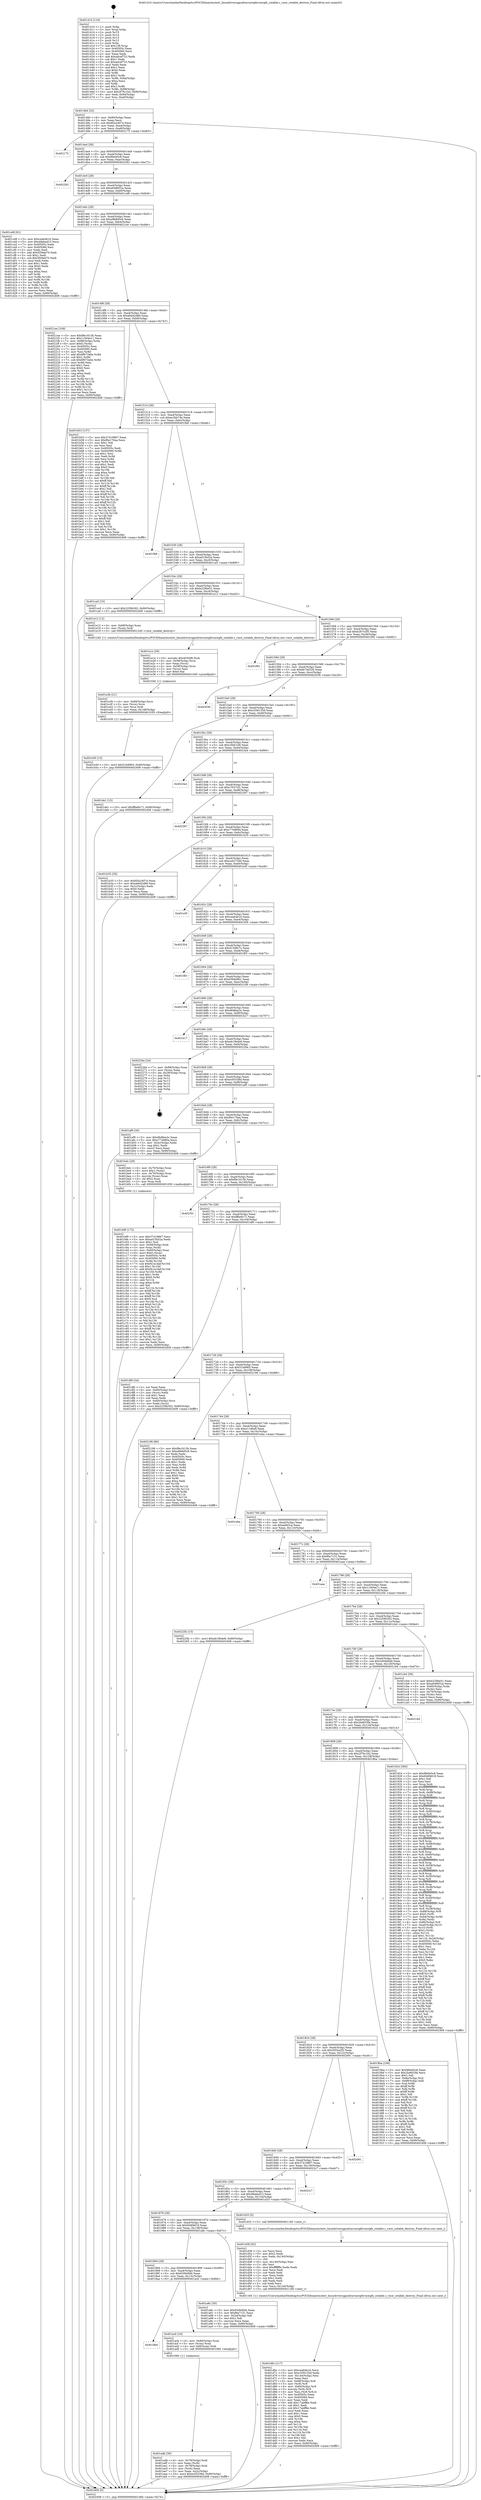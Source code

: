 digraph "0x401410" {
  label = "0x401410 (/mnt/c/Users/mathe/Desktop/tcc/POCII/binaries/extr_linuxdriversgpudrmvmwgfxvmwgfx_cotable.c_vmw_cotable_destroy_Final-ollvm.out::main(0))"
  labelloc = "t"
  node[shape=record]

  Entry [label="",width=0.3,height=0.3,shape=circle,fillcolor=black,style=filled]
  "0x401484" [label="{
     0x401484 [32]\l
     | [instrs]\l
     &nbsp;&nbsp;0x401484 \<+6\>: mov -0x90(%rbp),%eax\l
     &nbsp;&nbsp;0x40148a \<+2\>: mov %eax,%ecx\l
     &nbsp;&nbsp;0x40148c \<+6\>: sub $0x85a2407e,%ecx\l
     &nbsp;&nbsp;0x401492 \<+6\>: mov %eax,-0xa4(%rbp)\l
     &nbsp;&nbsp;0x401498 \<+6\>: mov %ecx,-0xa8(%rbp)\l
     &nbsp;&nbsp;0x40149e \<+6\>: je 0000000000402175 \<main+0xd65\>\l
  }"]
  "0x402175" [label="{
     0x402175\l
  }", style=dashed]
  "0x4014a4" [label="{
     0x4014a4 [28]\l
     | [instrs]\l
     &nbsp;&nbsp;0x4014a4 \<+5\>: jmp 00000000004014a9 \<main+0x99\>\l
     &nbsp;&nbsp;0x4014a9 \<+6\>: mov -0xa4(%rbp),%eax\l
     &nbsp;&nbsp;0x4014af \<+5\>: sub $0x9fe0e5c6,%eax\l
     &nbsp;&nbsp;0x4014b4 \<+6\>: mov %eax,-0xac(%rbp)\l
     &nbsp;&nbsp;0x4014ba \<+6\>: je 0000000000402282 \<main+0xe72\>\l
  }"]
  Exit [label="",width=0.3,height=0.3,shape=circle,fillcolor=black,style=filled,peripheries=2]
  "0x402282" [label="{
     0x402282\l
  }", style=dashed]
  "0x4014c0" [label="{
     0x4014c0 [28]\l
     | [instrs]\l
     &nbsp;&nbsp;0x4014c0 \<+5\>: jmp 00000000004014c5 \<main+0xb5\>\l
     &nbsp;&nbsp;0x4014c5 \<+6\>: mov -0xa4(%rbp),%eax\l
     &nbsp;&nbsp;0x4014cb \<+5\>: sub $0xa648652a,%eax\l
     &nbsp;&nbsp;0x4014d0 \<+6\>: mov %eax,-0xb0(%rbp)\l
     &nbsp;&nbsp;0x4014d6 \<+6\>: je 0000000000401cd8 \<main+0x8c8\>\l
  }"]
  "0x401e50" [label="{
     0x401e50 [15]\l
     | [instrs]\l
     &nbsp;&nbsp;0x401e50 \<+10\>: movl $0x51b9965,-0x90(%rbp)\l
     &nbsp;&nbsp;0x401e5a \<+5\>: jmp 0000000000402408 \<main+0xff8\>\l
  }"]
  "0x401cd8" [label="{
     0x401cd8 [91]\l
     | [instrs]\l
     &nbsp;&nbsp;0x401cd8 \<+5\>: mov $0xcea64b1b,%eax\l
     &nbsp;&nbsp;0x401cdd \<+5\>: mov $0x48abed13,%ecx\l
     &nbsp;&nbsp;0x401ce2 \<+7\>: mov 0x40505c,%edx\l
     &nbsp;&nbsp;0x401ce9 \<+7\>: mov 0x405060,%esi\l
     &nbsp;&nbsp;0x401cf0 \<+2\>: mov %edx,%edi\l
     &nbsp;&nbsp;0x401cf2 \<+6\>: add $0x5f39ab70,%edi\l
     &nbsp;&nbsp;0x401cf8 \<+3\>: sub $0x1,%edi\l
     &nbsp;&nbsp;0x401cfb \<+6\>: sub $0x5f39ab70,%edi\l
     &nbsp;&nbsp;0x401d01 \<+3\>: imul %edi,%edx\l
     &nbsp;&nbsp;0x401d04 \<+3\>: and $0x1,%edx\l
     &nbsp;&nbsp;0x401d07 \<+3\>: cmp $0x0,%edx\l
     &nbsp;&nbsp;0x401d0a \<+4\>: sete %r8b\l
     &nbsp;&nbsp;0x401d0e \<+3\>: cmp $0xa,%esi\l
     &nbsp;&nbsp;0x401d11 \<+4\>: setl %r9b\l
     &nbsp;&nbsp;0x401d15 \<+3\>: mov %r8b,%r10b\l
     &nbsp;&nbsp;0x401d18 \<+3\>: and %r9b,%r10b\l
     &nbsp;&nbsp;0x401d1b \<+3\>: xor %r9b,%r8b\l
     &nbsp;&nbsp;0x401d1e \<+3\>: or %r8b,%r10b\l
     &nbsp;&nbsp;0x401d21 \<+4\>: test $0x1,%r10b\l
     &nbsp;&nbsp;0x401d25 \<+3\>: cmovne %ecx,%eax\l
     &nbsp;&nbsp;0x401d28 \<+6\>: mov %eax,-0x90(%rbp)\l
     &nbsp;&nbsp;0x401d2e \<+5\>: jmp 0000000000402408 \<main+0xff8\>\l
  }"]
  "0x4014dc" [label="{
     0x4014dc [28]\l
     | [instrs]\l
     &nbsp;&nbsp;0x4014dc \<+5\>: jmp 00000000004014e1 \<main+0xd1\>\l
     &nbsp;&nbsp;0x4014e1 \<+6\>: mov -0xa4(%rbp),%eax\l
     &nbsp;&nbsp;0x4014e7 \<+5\>: sub $0xa9b8d5c6,%eax\l
     &nbsp;&nbsp;0x4014ec \<+6\>: mov %eax,-0xb4(%rbp)\l
     &nbsp;&nbsp;0x4014f2 \<+6\>: je 00000000004021ee \<main+0xdde\>\l
  }"]
  "0x401e3b" [label="{
     0x401e3b [21]\l
     | [instrs]\l
     &nbsp;&nbsp;0x401e3b \<+4\>: mov -0x68(%rbp),%rcx\l
     &nbsp;&nbsp;0x401e3f \<+3\>: mov (%rcx),%rcx\l
     &nbsp;&nbsp;0x401e42 \<+3\>: mov %rcx,%rdi\l
     &nbsp;&nbsp;0x401e45 \<+6\>: mov %eax,-0x148(%rbp)\l
     &nbsp;&nbsp;0x401e4b \<+5\>: call 0000000000401030 \<free@plt\>\l
     | [calls]\l
     &nbsp;&nbsp;0x401030 \{1\} (unknown)\l
  }"]
  "0x4021ee" [label="{
     0x4021ee [109]\l
     | [instrs]\l
     &nbsp;&nbsp;0x4021ee \<+5\>: mov $0xf8e1613b,%eax\l
     &nbsp;&nbsp;0x4021f3 \<+5\>: mov $0x11604e11,%ecx\l
     &nbsp;&nbsp;0x4021f8 \<+7\>: mov -0x88(%rbp),%rdx\l
     &nbsp;&nbsp;0x4021ff \<+6\>: movl $0x0,(%rdx)\l
     &nbsp;&nbsp;0x402205 \<+7\>: mov 0x40505c,%esi\l
     &nbsp;&nbsp;0x40220c \<+7\>: mov 0x405060,%edi\l
     &nbsp;&nbsp;0x402213 \<+3\>: mov %esi,%r8d\l
     &nbsp;&nbsp;0x402216 \<+7\>: add $0x6f673a0e,%r8d\l
     &nbsp;&nbsp;0x40221d \<+4\>: sub $0x1,%r8d\l
     &nbsp;&nbsp;0x402221 \<+7\>: sub $0x6f673a0e,%r8d\l
     &nbsp;&nbsp;0x402228 \<+4\>: imul %r8d,%esi\l
     &nbsp;&nbsp;0x40222c \<+3\>: and $0x1,%esi\l
     &nbsp;&nbsp;0x40222f \<+3\>: cmp $0x0,%esi\l
     &nbsp;&nbsp;0x402232 \<+4\>: sete %r9b\l
     &nbsp;&nbsp;0x402236 \<+3\>: cmp $0xa,%edi\l
     &nbsp;&nbsp;0x402239 \<+4\>: setl %r10b\l
     &nbsp;&nbsp;0x40223d \<+3\>: mov %r9b,%r11b\l
     &nbsp;&nbsp;0x402240 \<+3\>: and %r10b,%r11b\l
     &nbsp;&nbsp;0x402243 \<+3\>: xor %r10b,%r9b\l
     &nbsp;&nbsp;0x402246 \<+3\>: or %r9b,%r11b\l
     &nbsp;&nbsp;0x402249 \<+4\>: test $0x1,%r11b\l
     &nbsp;&nbsp;0x40224d \<+3\>: cmovne %ecx,%eax\l
     &nbsp;&nbsp;0x402250 \<+6\>: mov %eax,-0x90(%rbp)\l
     &nbsp;&nbsp;0x402256 \<+5\>: jmp 0000000000402408 \<main+0xff8\>\l
  }"]
  "0x4014f8" [label="{
     0x4014f8 [28]\l
     | [instrs]\l
     &nbsp;&nbsp;0x4014f8 \<+5\>: jmp 00000000004014fd \<main+0xed\>\l
     &nbsp;&nbsp;0x4014fd \<+6\>: mov -0xa4(%rbp),%eax\l
     &nbsp;&nbsp;0x401503 \<+5\>: sub $0xab6d2d89,%eax\l
     &nbsp;&nbsp;0x401508 \<+6\>: mov %eax,-0xb8(%rbp)\l
     &nbsp;&nbsp;0x40150e \<+6\>: je 0000000000401b53 \<main+0x743\>\l
  }"]
  "0x401e1e" [label="{
     0x401e1e [29]\l
     | [instrs]\l
     &nbsp;&nbsp;0x401e1e \<+10\>: movabs $0x4030d6,%rdi\l
     &nbsp;&nbsp;0x401e28 \<+4\>: mov -0x58(%rbp),%rcx\l
     &nbsp;&nbsp;0x401e2c \<+2\>: mov %eax,(%rcx)\l
     &nbsp;&nbsp;0x401e2e \<+4\>: mov -0x58(%rbp),%rcx\l
     &nbsp;&nbsp;0x401e32 \<+2\>: mov (%rcx),%esi\l
     &nbsp;&nbsp;0x401e34 \<+2\>: mov $0x0,%al\l
     &nbsp;&nbsp;0x401e36 \<+5\>: call 0000000000401040 \<printf@plt\>\l
     | [calls]\l
     &nbsp;&nbsp;0x401040 \{1\} (unknown)\l
  }"]
  "0x401b53" [label="{
     0x401b53 [137]\l
     | [instrs]\l
     &nbsp;&nbsp;0x401b53 \<+5\>: mov $0x37419867,%eax\l
     &nbsp;&nbsp;0x401b58 \<+5\>: mov $0xf0e170aa,%ecx\l
     &nbsp;&nbsp;0x401b5d \<+2\>: mov $0x1,%dl\l
     &nbsp;&nbsp;0x401b5f \<+2\>: xor %esi,%esi\l
     &nbsp;&nbsp;0x401b61 \<+7\>: mov 0x40505c,%edi\l
     &nbsp;&nbsp;0x401b68 \<+8\>: mov 0x405060,%r8d\l
     &nbsp;&nbsp;0x401b70 \<+3\>: sub $0x1,%esi\l
     &nbsp;&nbsp;0x401b73 \<+3\>: mov %edi,%r9d\l
     &nbsp;&nbsp;0x401b76 \<+3\>: add %esi,%r9d\l
     &nbsp;&nbsp;0x401b79 \<+4\>: imul %r9d,%edi\l
     &nbsp;&nbsp;0x401b7d \<+3\>: and $0x1,%edi\l
     &nbsp;&nbsp;0x401b80 \<+3\>: cmp $0x0,%edi\l
     &nbsp;&nbsp;0x401b83 \<+4\>: sete %r10b\l
     &nbsp;&nbsp;0x401b87 \<+4\>: cmp $0xa,%r8d\l
     &nbsp;&nbsp;0x401b8b \<+4\>: setl %r11b\l
     &nbsp;&nbsp;0x401b8f \<+3\>: mov %r10b,%bl\l
     &nbsp;&nbsp;0x401b92 \<+3\>: xor $0xff,%bl\l
     &nbsp;&nbsp;0x401b95 \<+3\>: mov %r11b,%r14b\l
     &nbsp;&nbsp;0x401b98 \<+4\>: xor $0xff,%r14b\l
     &nbsp;&nbsp;0x401b9c \<+3\>: xor $0x1,%dl\l
     &nbsp;&nbsp;0x401b9f \<+3\>: mov %bl,%r15b\l
     &nbsp;&nbsp;0x401ba2 \<+4\>: and $0xff,%r15b\l
     &nbsp;&nbsp;0x401ba6 \<+3\>: and %dl,%r10b\l
     &nbsp;&nbsp;0x401ba9 \<+3\>: mov %r14b,%r12b\l
     &nbsp;&nbsp;0x401bac \<+4\>: and $0xff,%r12b\l
     &nbsp;&nbsp;0x401bb0 \<+3\>: and %dl,%r11b\l
     &nbsp;&nbsp;0x401bb3 \<+3\>: or %r10b,%r15b\l
     &nbsp;&nbsp;0x401bb6 \<+3\>: or %r11b,%r12b\l
     &nbsp;&nbsp;0x401bb9 \<+3\>: xor %r12b,%r15b\l
     &nbsp;&nbsp;0x401bbc \<+3\>: or %r14b,%bl\l
     &nbsp;&nbsp;0x401bbf \<+3\>: xor $0xff,%bl\l
     &nbsp;&nbsp;0x401bc2 \<+3\>: or $0x1,%dl\l
     &nbsp;&nbsp;0x401bc5 \<+2\>: and %dl,%bl\l
     &nbsp;&nbsp;0x401bc7 \<+3\>: or %bl,%r15b\l
     &nbsp;&nbsp;0x401bca \<+4\>: test $0x1,%r15b\l
     &nbsp;&nbsp;0x401bce \<+3\>: cmovne %ecx,%eax\l
     &nbsp;&nbsp;0x401bd1 \<+6\>: mov %eax,-0x90(%rbp)\l
     &nbsp;&nbsp;0x401bd7 \<+5\>: jmp 0000000000402408 \<main+0xff8\>\l
  }"]
  "0x401514" [label="{
     0x401514 [28]\l
     | [instrs]\l
     &nbsp;&nbsp;0x401514 \<+5\>: jmp 0000000000401519 \<main+0x109\>\l
     &nbsp;&nbsp;0x401519 \<+6\>: mov -0xa4(%rbp),%eax\l
     &nbsp;&nbsp;0x40151f \<+5\>: sub $0xac3bb74a,%eax\l
     &nbsp;&nbsp;0x401524 \<+6\>: mov %eax,-0xbc(%rbp)\l
     &nbsp;&nbsp;0x40152a \<+6\>: je 0000000000401fb6 \<main+0xba6\>\l
  }"]
  "0x401d6c" [label="{
     0x401d6c [117]\l
     | [instrs]\l
     &nbsp;&nbsp;0x401d6c \<+5\>: mov $0xcea64b1b,%ecx\l
     &nbsp;&nbsp;0x401d71 \<+5\>: mov $0xc556135d,%edx\l
     &nbsp;&nbsp;0x401d76 \<+6\>: mov -0x144(%rbp),%esi\l
     &nbsp;&nbsp;0x401d7c \<+3\>: imul %eax,%esi\l
     &nbsp;&nbsp;0x401d7f \<+4\>: mov -0x68(%rbp),%r8\l
     &nbsp;&nbsp;0x401d83 \<+3\>: mov (%r8),%r8\l
     &nbsp;&nbsp;0x401d86 \<+4\>: mov -0x60(%rbp),%r9\l
     &nbsp;&nbsp;0x401d8a \<+3\>: movslq (%r9),%r9\l
     &nbsp;&nbsp;0x401d8d \<+4\>: mov %esi,(%r8,%r9,4)\l
     &nbsp;&nbsp;0x401d91 \<+7\>: mov 0x40505c,%eax\l
     &nbsp;&nbsp;0x401d98 \<+7\>: mov 0x405060,%esi\l
     &nbsp;&nbsp;0x401d9f \<+2\>: mov %eax,%edi\l
     &nbsp;&nbsp;0x401da1 \<+6\>: add $0x17abff6e,%edi\l
     &nbsp;&nbsp;0x401da7 \<+3\>: sub $0x1,%edi\l
     &nbsp;&nbsp;0x401daa \<+6\>: sub $0x17abff6e,%edi\l
     &nbsp;&nbsp;0x401db0 \<+3\>: imul %edi,%eax\l
     &nbsp;&nbsp;0x401db3 \<+3\>: and $0x1,%eax\l
     &nbsp;&nbsp;0x401db6 \<+3\>: cmp $0x0,%eax\l
     &nbsp;&nbsp;0x401db9 \<+4\>: sete %r10b\l
     &nbsp;&nbsp;0x401dbd \<+3\>: cmp $0xa,%esi\l
     &nbsp;&nbsp;0x401dc0 \<+4\>: setl %r11b\l
     &nbsp;&nbsp;0x401dc4 \<+3\>: mov %r10b,%bl\l
     &nbsp;&nbsp;0x401dc7 \<+3\>: and %r11b,%bl\l
     &nbsp;&nbsp;0x401dca \<+3\>: xor %r11b,%r10b\l
     &nbsp;&nbsp;0x401dcd \<+3\>: or %r10b,%bl\l
     &nbsp;&nbsp;0x401dd0 \<+3\>: test $0x1,%bl\l
     &nbsp;&nbsp;0x401dd3 \<+3\>: cmovne %edx,%ecx\l
     &nbsp;&nbsp;0x401dd6 \<+6\>: mov %ecx,-0x90(%rbp)\l
     &nbsp;&nbsp;0x401ddc \<+5\>: jmp 0000000000402408 \<main+0xff8\>\l
  }"]
  "0x401fb6" [label="{
     0x401fb6\l
  }", style=dashed]
  "0x401530" [label="{
     0x401530 [28]\l
     | [instrs]\l
     &nbsp;&nbsp;0x401530 \<+5\>: jmp 0000000000401535 \<main+0x125\>\l
     &nbsp;&nbsp;0x401535 \<+6\>: mov -0xa4(%rbp),%eax\l
     &nbsp;&nbsp;0x40153b \<+5\>: sub $0xad15b52a,%eax\l
     &nbsp;&nbsp;0x401540 \<+6\>: mov %eax,-0xc0(%rbp)\l
     &nbsp;&nbsp;0x401546 \<+6\>: je 0000000000401ca5 \<main+0x895\>\l
  }"]
  "0x401d38" [label="{
     0x401d38 [52]\l
     | [instrs]\l
     &nbsp;&nbsp;0x401d38 \<+2\>: xor %ecx,%ecx\l
     &nbsp;&nbsp;0x401d3a \<+5\>: mov $0x2,%edx\l
     &nbsp;&nbsp;0x401d3f \<+6\>: mov %edx,-0x140(%rbp)\l
     &nbsp;&nbsp;0x401d45 \<+1\>: cltd\l
     &nbsp;&nbsp;0x401d46 \<+6\>: mov -0x140(%rbp),%esi\l
     &nbsp;&nbsp;0x401d4c \<+2\>: idiv %esi\l
     &nbsp;&nbsp;0x401d4e \<+6\>: imul $0xfffffffe,%edx,%edx\l
     &nbsp;&nbsp;0x401d54 \<+2\>: mov %ecx,%edi\l
     &nbsp;&nbsp;0x401d56 \<+2\>: sub %edx,%edi\l
     &nbsp;&nbsp;0x401d58 \<+2\>: mov %ecx,%edx\l
     &nbsp;&nbsp;0x401d5a \<+3\>: sub $0x1,%edx\l
     &nbsp;&nbsp;0x401d5d \<+2\>: add %edx,%edi\l
     &nbsp;&nbsp;0x401d5f \<+2\>: sub %edi,%ecx\l
     &nbsp;&nbsp;0x401d61 \<+6\>: mov %ecx,-0x144(%rbp)\l
     &nbsp;&nbsp;0x401d67 \<+5\>: call 0000000000401160 \<next_i\>\l
     | [calls]\l
     &nbsp;&nbsp;0x401160 \{1\} (/mnt/c/Users/mathe/Desktop/tcc/POCII/binaries/extr_linuxdriversgpudrmvmwgfxvmwgfx_cotable.c_vmw_cotable_destroy_Final-ollvm.out::next_i)\l
  }"]
  "0x401ca5" [label="{
     0x401ca5 [15]\l
     | [instrs]\l
     &nbsp;&nbsp;0x401ca5 \<+10\>: movl $0x2259b302,-0x90(%rbp)\l
     &nbsp;&nbsp;0x401caf \<+5\>: jmp 0000000000402408 \<main+0xff8\>\l
  }"]
  "0x40154c" [label="{
     0x40154c [28]\l
     | [instrs]\l
     &nbsp;&nbsp;0x40154c \<+5\>: jmp 0000000000401551 \<main+0x141\>\l
     &nbsp;&nbsp;0x401551 \<+6\>: mov -0xa4(%rbp),%eax\l
     &nbsp;&nbsp;0x401557 \<+5\>: sub $0xb229be51,%eax\l
     &nbsp;&nbsp;0x40155c \<+6\>: mov %eax,-0xc4(%rbp)\l
     &nbsp;&nbsp;0x401562 \<+6\>: je 0000000000401e12 \<main+0xa02\>\l
  }"]
  "0x401bf9" [label="{
     0x401bf9 [172]\l
     | [instrs]\l
     &nbsp;&nbsp;0x401bf9 \<+5\>: mov $0x37419867,%ecx\l
     &nbsp;&nbsp;0x401bfe \<+5\>: mov $0xad15b52a,%edx\l
     &nbsp;&nbsp;0x401c03 \<+3\>: mov $0x1,%sil\l
     &nbsp;&nbsp;0x401c06 \<+4\>: mov -0x68(%rbp),%rdi\l
     &nbsp;&nbsp;0x401c0a \<+3\>: mov %rax,(%rdi)\l
     &nbsp;&nbsp;0x401c0d \<+4\>: mov -0x60(%rbp),%rax\l
     &nbsp;&nbsp;0x401c11 \<+6\>: movl $0x0,(%rax)\l
     &nbsp;&nbsp;0x401c17 \<+8\>: mov 0x40505c,%r8d\l
     &nbsp;&nbsp;0x401c1f \<+8\>: mov 0x405060,%r9d\l
     &nbsp;&nbsp;0x401c27 \<+3\>: mov %r8d,%r10d\l
     &nbsp;&nbsp;0x401c2a \<+7\>: sub $0xf41a1daf,%r10d\l
     &nbsp;&nbsp;0x401c31 \<+4\>: sub $0x1,%r10d\l
     &nbsp;&nbsp;0x401c35 \<+7\>: add $0xf41a1daf,%r10d\l
     &nbsp;&nbsp;0x401c3c \<+4\>: imul %r10d,%r8d\l
     &nbsp;&nbsp;0x401c40 \<+4\>: and $0x1,%r8d\l
     &nbsp;&nbsp;0x401c44 \<+4\>: cmp $0x0,%r8d\l
     &nbsp;&nbsp;0x401c48 \<+4\>: sete %r11b\l
     &nbsp;&nbsp;0x401c4c \<+4\>: cmp $0xa,%r9d\l
     &nbsp;&nbsp;0x401c50 \<+3\>: setl %bl\l
     &nbsp;&nbsp;0x401c53 \<+3\>: mov %r11b,%r14b\l
     &nbsp;&nbsp;0x401c56 \<+4\>: xor $0xff,%r14b\l
     &nbsp;&nbsp;0x401c5a \<+3\>: mov %bl,%r15b\l
     &nbsp;&nbsp;0x401c5d \<+4\>: xor $0xff,%r15b\l
     &nbsp;&nbsp;0x401c61 \<+4\>: xor $0x0,%sil\l
     &nbsp;&nbsp;0x401c65 \<+3\>: mov %r14b,%r12b\l
     &nbsp;&nbsp;0x401c68 \<+4\>: and $0x0,%r12b\l
     &nbsp;&nbsp;0x401c6c \<+3\>: and %sil,%r11b\l
     &nbsp;&nbsp;0x401c6f \<+3\>: mov %r15b,%r13b\l
     &nbsp;&nbsp;0x401c72 \<+4\>: and $0x0,%r13b\l
     &nbsp;&nbsp;0x401c76 \<+3\>: and %sil,%bl\l
     &nbsp;&nbsp;0x401c79 \<+3\>: or %r11b,%r12b\l
     &nbsp;&nbsp;0x401c7c \<+3\>: or %bl,%r13b\l
     &nbsp;&nbsp;0x401c7f \<+3\>: xor %r13b,%r12b\l
     &nbsp;&nbsp;0x401c82 \<+3\>: or %r15b,%r14b\l
     &nbsp;&nbsp;0x401c85 \<+4\>: xor $0xff,%r14b\l
     &nbsp;&nbsp;0x401c89 \<+4\>: or $0x0,%sil\l
     &nbsp;&nbsp;0x401c8d \<+3\>: and %sil,%r14b\l
     &nbsp;&nbsp;0x401c90 \<+3\>: or %r14b,%r12b\l
     &nbsp;&nbsp;0x401c93 \<+4\>: test $0x1,%r12b\l
     &nbsp;&nbsp;0x401c97 \<+3\>: cmovne %edx,%ecx\l
     &nbsp;&nbsp;0x401c9a \<+6\>: mov %ecx,-0x90(%rbp)\l
     &nbsp;&nbsp;0x401ca0 \<+5\>: jmp 0000000000402408 \<main+0xff8\>\l
  }"]
  "0x401e12" [label="{
     0x401e12 [12]\l
     | [instrs]\l
     &nbsp;&nbsp;0x401e12 \<+4\>: mov -0x68(%rbp),%rax\l
     &nbsp;&nbsp;0x401e16 \<+3\>: mov (%rax),%rdi\l
     &nbsp;&nbsp;0x401e19 \<+5\>: call 0000000000401240 \<vmw_cotable_destroy\>\l
     | [calls]\l
     &nbsp;&nbsp;0x401240 \{1\} (/mnt/c/Users/mathe/Desktop/tcc/POCII/binaries/extr_linuxdriversgpudrmvmwgfxvmwgfx_cotable.c_vmw_cotable_destroy_Final-ollvm.out::vmw_cotable_destroy)\l
  }"]
  "0x401568" [label="{
     0x401568 [28]\l
     | [instrs]\l
     &nbsp;&nbsp;0x401568 \<+5\>: jmp 000000000040156d \<main+0x15d\>\l
     &nbsp;&nbsp;0x40156d \<+6\>: mov -0xa4(%rbp),%eax\l
     &nbsp;&nbsp;0x401573 \<+5\>: sub $0xb267e2f5,%eax\l
     &nbsp;&nbsp;0x401578 \<+6\>: mov %eax,-0xc8(%rbp)\l
     &nbsp;&nbsp;0x40157e \<+6\>: je 0000000000401f92 \<main+0xb82\>\l
  }"]
  "0x401adb" [label="{
     0x401adb [30]\l
     | [instrs]\l
     &nbsp;&nbsp;0x401adb \<+4\>: mov -0x78(%rbp),%rdi\l
     &nbsp;&nbsp;0x401adf \<+2\>: mov %eax,(%rdi)\l
     &nbsp;&nbsp;0x401ae1 \<+4\>: mov -0x78(%rbp),%rdi\l
     &nbsp;&nbsp;0x401ae5 \<+2\>: mov (%rdi),%eax\l
     &nbsp;&nbsp;0x401ae7 \<+3\>: mov %eax,-0x2c(%rbp)\l
     &nbsp;&nbsp;0x401aea \<+10\>: movl $0xec05338d,-0x90(%rbp)\l
     &nbsp;&nbsp;0x401af4 \<+5\>: jmp 0000000000402408 \<main+0xff8\>\l
  }"]
  "0x401f92" [label="{
     0x401f92\l
  }", style=dashed]
  "0x401584" [label="{
     0x401584 [28]\l
     | [instrs]\l
     &nbsp;&nbsp;0x401584 \<+5\>: jmp 0000000000401589 \<main+0x179\>\l
     &nbsp;&nbsp;0x401589 \<+6\>: mov -0xa4(%rbp),%eax\l
     &nbsp;&nbsp;0x40158f \<+5\>: sub $0xbb74d326,%eax\l
     &nbsp;&nbsp;0x401594 \<+6\>: mov %eax,-0xcc(%rbp)\l
     &nbsp;&nbsp;0x40159a \<+6\>: je 0000000000402036 \<main+0xc26\>\l
  }"]
  "0x4018b0" [label="{
     0x4018b0\l
  }", style=dashed]
  "0x402036" [label="{
     0x402036\l
  }", style=dashed]
  "0x4015a0" [label="{
     0x4015a0 [28]\l
     | [instrs]\l
     &nbsp;&nbsp;0x4015a0 \<+5\>: jmp 00000000004015a5 \<main+0x195\>\l
     &nbsp;&nbsp;0x4015a5 \<+6\>: mov -0xa4(%rbp),%eax\l
     &nbsp;&nbsp;0x4015ab \<+5\>: sub $0xc556135d,%eax\l
     &nbsp;&nbsp;0x4015b0 \<+6\>: mov %eax,-0xd0(%rbp)\l
     &nbsp;&nbsp;0x4015b6 \<+6\>: je 0000000000401de1 \<main+0x9d1\>\l
  }"]
  "0x401acb" [label="{
     0x401acb [16]\l
     | [instrs]\l
     &nbsp;&nbsp;0x401acb \<+4\>: mov -0x80(%rbp),%rax\l
     &nbsp;&nbsp;0x401acf \<+3\>: mov (%rax),%rax\l
     &nbsp;&nbsp;0x401ad2 \<+4\>: mov 0x8(%rax),%rdi\l
     &nbsp;&nbsp;0x401ad6 \<+5\>: call 0000000000401060 \<atoi@plt\>\l
     | [calls]\l
     &nbsp;&nbsp;0x401060 \{1\} (unknown)\l
  }"]
  "0x401de1" [label="{
     0x401de1 [15]\l
     | [instrs]\l
     &nbsp;&nbsp;0x401de1 \<+10\>: movl $0xffbe9c71,-0x90(%rbp)\l
     &nbsp;&nbsp;0x401deb \<+5\>: jmp 0000000000402408 \<main+0xff8\>\l
  }"]
  "0x4015bc" [label="{
     0x4015bc [28]\l
     | [instrs]\l
     &nbsp;&nbsp;0x4015bc \<+5\>: jmp 00000000004015c1 \<main+0x1b1\>\l
     &nbsp;&nbsp;0x4015c1 \<+6\>: mov -0xa4(%rbp),%eax\l
     &nbsp;&nbsp;0x4015c7 \<+5\>: sub $0xc5bfc1b6,%eax\l
     &nbsp;&nbsp;0x4015cc \<+6\>: mov %eax,-0xd4(%rbp)\l
     &nbsp;&nbsp;0x4015d2 \<+6\>: je 00000000004023a4 \<main+0xf94\>\l
  }"]
  "0x401894" [label="{
     0x401894 [28]\l
     | [instrs]\l
     &nbsp;&nbsp;0x401894 \<+5\>: jmp 0000000000401899 \<main+0x489\>\l
     &nbsp;&nbsp;0x401899 \<+6\>: mov -0xa4(%rbp),%eax\l
     &nbsp;&nbsp;0x40189f \<+5\>: sub $0x630b0fd4,%eax\l
     &nbsp;&nbsp;0x4018a4 \<+6\>: mov %eax,-0x13c(%rbp)\l
     &nbsp;&nbsp;0x4018aa \<+6\>: je 0000000000401acb \<main+0x6bb\>\l
  }"]
  "0x4023a4" [label="{
     0x4023a4\l
  }", style=dashed]
  "0x4015d8" [label="{
     0x4015d8 [28]\l
     | [instrs]\l
     &nbsp;&nbsp;0x4015d8 \<+5\>: jmp 00000000004015dd \<main+0x1cd\>\l
     &nbsp;&nbsp;0x4015dd \<+6\>: mov -0xa4(%rbp),%eax\l
     &nbsp;&nbsp;0x4015e3 \<+5\>: sub $0xc7037cf1,%eax\l
     &nbsp;&nbsp;0x4015e8 \<+6\>: mov %eax,-0xd8(%rbp)\l
     &nbsp;&nbsp;0x4015ee \<+6\>: je 0000000000402367 \<main+0xf57\>\l
  }"]
  "0x401a8c" [label="{
     0x401a8c [30]\l
     | [instrs]\l
     &nbsp;&nbsp;0x401a8c \<+5\>: mov $0x630b0fd4,%eax\l
     &nbsp;&nbsp;0x401a91 \<+5\>: mov $0xf6a7151,%ecx\l
     &nbsp;&nbsp;0x401a96 \<+3\>: mov -0x2d(%rbp),%dl\l
     &nbsp;&nbsp;0x401a99 \<+3\>: test $0x1,%dl\l
     &nbsp;&nbsp;0x401a9c \<+3\>: cmovne %ecx,%eax\l
     &nbsp;&nbsp;0x401a9f \<+6\>: mov %eax,-0x90(%rbp)\l
     &nbsp;&nbsp;0x401aa5 \<+5\>: jmp 0000000000402408 \<main+0xff8\>\l
  }"]
  "0x402367" [label="{
     0x402367\l
  }", style=dashed]
  "0x4015f4" [label="{
     0x4015f4 [28]\l
     | [instrs]\l
     &nbsp;&nbsp;0x4015f4 \<+5\>: jmp 00000000004015f9 \<main+0x1e9\>\l
     &nbsp;&nbsp;0x4015f9 \<+6\>: mov -0xa4(%rbp),%eax\l
     &nbsp;&nbsp;0x4015ff \<+5\>: sub $0xc77e880a,%eax\l
     &nbsp;&nbsp;0x401604 \<+6\>: mov %eax,-0xdc(%rbp)\l
     &nbsp;&nbsp;0x40160a \<+6\>: je 0000000000401b35 \<main+0x725\>\l
  }"]
  "0x401878" [label="{
     0x401878 [28]\l
     | [instrs]\l
     &nbsp;&nbsp;0x401878 \<+5\>: jmp 000000000040187d \<main+0x46d\>\l
     &nbsp;&nbsp;0x40187d \<+6\>: mov -0xa4(%rbp),%eax\l
     &nbsp;&nbsp;0x401883 \<+5\>: sub $0x60df4818,%eax\l
     &nbsp;&nbsp;0x401888 \<+6\>: mov %eax,-0x138(%rbp)\l
     &nbsp;&nbsp;0x40188e \<+6\>: je 0000000000401a8c \<main+0x67c\>\l
  }"]
  "0x401b35" [label="{
     0x401b35 [30]\l
     | [instrs]\l
     &nbsp;&nbsp;0x401b35 \<+5\>: mov $0x85a2407e,%eax\l
     &nbsp;&nbsp;0x401b3a \<+5\>: mov $0xab6d2d89,%ecx\l
     &nbsp;&nbsp;0x401b3f \<+3\>: mov -0x2c(%rbp),%edx\l
     &nbsp;&nbsp;0x401b42 \<+3\>: cmp $0x0,%edx\l
     &nbsp;&nbsp;0x401b45 \<+3\>: cmove %ecx,%eax\l
     &nbsp;&nbsp;0x401b48 \<+6\>: mov %eax,-0x90(%rbp)\l
     &nbsp;&nbsp;0x401b4e \<+5\>: jmp 0000000000402408 \<main+0xff8\>\l
  }"]
  "0x401610" [label="{
     0x401610 [28]\l
     | [instrs]\l
     &nbsp;&nbsp;0x401610 \<+5\>: jmp 0000000000401615 \<main+0x205\>\l
     &nbsp;&nbsp;0x401615 \<+6\>: mov -0xa4(%rbp),%eax\l
     &nbsp;&nbsp;0x40161b \<+5\>: sub $0xca42734d,%eax\l
     &nbsp;&nbsp;0x401620 \<+6\>: mov %eax,-0xe0(%rbp)\l
     &nbsp;&nbsp;0x401626 \<+6\>: je 0000000000401e5f \<main+0xa4f\>\l
  }"]
  "0x401d33" [label="{
     0x401d33 [5]\l
     | [instrs]\l
     &nbsp;&nbsp;0x401d33 \<+5\>: call 0000000000401160 \<next_i\>\l
     | [calls]\l
     &nbsp;&nbsp;0x401160 \{1\} (/mnt/c/Users/mathe/Desktop/tcc/POCII/binaries/extr_linuxdriversgpudrmvmwgfxvmwgfx_cotable.c_vmw_cotable_destroy_Final-ollvm.out::next_i)\l
  }"]
  "0x401e5f" [label="{
     0x401e5f\l
  }", style=dashed]
  "0x40162c" [label="{
     0x40162c [28]\l
     | [instrs]\l
     &nbsp;&nbsp;0x40162c \<+5\>: jmp 0000000000401631 \<main+0x221\>\l
     &nbsp;&nbsp;0x401631 \<+6\>: mov -0xa4(%rbp),%eax\l
     &nbsp;&nbsp;0x401637 \<+5\>: sub $0xcea64b1b,%eax\l
     &nbsp;&nbsp;0x40163c \<+6\>: mov %eax,-0xe4(%rbp)\l
     &nbsp;&nbsp;0x401642 \<+6\>: je 0000000000402304 \<main+0xef4\>\l
  }"]
  "0x40185c" [label="{
     0x40185c [28]\l
     | [instrs]\l
     &nbsp;&nbsp;0x40185c \<+5\>: jmp 0000000000401861 \<main+0x451\>\l
     &nbsp;&nbsp;0x401861 \<+6\>: mov -0xa4(%rbp),%eax\l
     &nbsp;&nbsp;0x401867 \<+5\>: sub $0x48abed13,%eax\l
     &nbsp;&nbsp;0x40186c \<+6\>: mov %eax,-0x134(%rbp)\l
     &nbsp;&nbsp;0x401872 \<+6\>: je 0000000000401d33 \<main+0x923\>\l
  }"]
  "0x402304" [label="{
     0x402304\l
  }", style=dashed]
  "0x401648" [label="{
     0x401648 [28]\l
     | [instrs]\l
     &nbsp;&nbsp;0x401648 \<+5\>: jmp 000000000040164d \<main+0x23d\>\l
     &nbsp;&nbsp;0x40164d \<+6\>: mov -0xa4(%rbp),%eax\l
     &nbsp;&nbsp;0x401653 \<+5\>: sub $0xd15d8c7c,%eax\l
     &nbsp;&nbsp;0x401658 \<+6\>: mov %eax,-0xe8(%rbp)\l
     &nbsp;&nbsp;0x40165e \<+6\>: je 0000000000401f83 \<main+0xb73\>\l
  }"]
  "0x4022c7" [label="{
     0x4022c7\l
  }", style=dashed]
  "0x401f83" [label="{
     0x401f83\l
  }", style=dashed]
  "0x401664" [label="{
     0x401664 [28]\l
     | [instrs]\l
     &nbsp;&nbsp;0x401664 \<+5\>: jmp 0000000000401669 \<main+0x259\>\l
     &nbsp;&nbsp;0x401669 \<+6\>: mov -0xa4(%rbp),%eax\l
     &nbsp;&nbsp;0x40166f \<+5\>: sub $0xd394d9b1,%eax\l
     &nbsp;&nbsp;0x401674 \<+6\>: mov %eax,-0xec(%rbp)\l
     &nbsp;&nbsp;0x40167a \<+6\>: je 0000000000402166 \<main+0xd56\>\l
  }"]
  "0x401840" [label="{
     0x401840 [28]\l
     | [instrs]\l
     &nbsp;&nbsp;0x401840 \<+5\>: jmp 0000000000401845 \<main+0x435\>\l
     &nbsp;&nbsp;0x401845 \<+6\>: mov -0xa4(%rbp),%eax\l
     &nbsp;&nbsp;0x40184b \<+5\>: sub $0x37419867,%eax\l
     &nbsp;&nbsp;0x401850 \<+6\>: mov %eax,-0x130(%rbp)\l
     &nbsp;&nbsp;0x401856 \<+6\>: je 00000000004022c7 \<main+0xeb7\>\l
  }"]
  "0x402166" [label="{
     0x402166\l
  }", style=dashed]
  "0x401680" [label="{
     0x401680 [28]\l
     | [instrs]\l
     &nbsp;&nbsp;0x401680 \<+5\>: jmp 0000000000401685 \<main+0x275\>\l
     &nbsp;&nbsp;0x401685 \<+6\>: mov -0xa4(%rbp),%eax\l
     &nbsp;&nbsp;0x40168b \<+5\>: sub $0xd6d8ea3c,%eax\l
     &nbsp;&nbsp;0x401690 \<+6\>: mov %eax,-0xf0(%rbp)\l
     &nbsp;&nbsp;0x401696 \<+6\>: je 0000000000401b17 \<main+0x707\>\l
  }"]
  "0x402091" [label="{
     0x402091\l
  }", style=dashed]
  "0x401b17" [label="{
     0x401b17\l
  }", style=dashed]
  "0x40169c" [label="{
     0x40169c [28]\l
     | [instrs]\l
     &nbsp;&nbsp;0x40169c \<+5\>: jmp 00000000004016a1 \<main+0x291\>\l
     &nbsp;&nbsp;0x4016a1 \<+6\>: mov -0xa4(%rbp),%eax\l
     &nbsp;&nbsp;0x4016a7 \<+5\>: sub $0xeb19b4e6,%eax\l
     &nbsp;&nbsp;0x4016ac \<+6\>: mov %eax,-0xf4(%rbp)\l
     &nbsp;&nbsp;0x4016b2 \<+6\>: je 000000000040226a \<main+0xe5a\>\l
  }"]
  "0x401410" [label="{
     0x401410 [116]\l
     | [instrs]\l
     &nbsp;&nbsp;0x401410 \<+1\>: push %rbp\l
     &nbsp;&nbsp;0x401411 \<+3\>: mov %rsp,%rbp\l
     &nbsp;&nbsp;0x401414 \<+2\>: push %r15\l
     &nbsp;&nbsp;0x401416 \<+2\>: push %r14\l
     &nbsp;&nbsp;0x401418 \<+2\>: push %r13\l
     &nbsp;&nbsp;0x40141a \<+2\>: push %r12\l
     &nbsp;&nbsp;0x40141c \<+1\>: push %rbx\l
     &nbsp;&nbsp;0x40141d \<+7\>: sub $0x138,%rsp\l
     &nbsp;&nbsp;0x401424 \<+7\>: mov 0x40505c,%eax\l
     &nbsp;&nbsp;0x40142b \<+7\>: mov 0x405060,%ecx\l
     &nbsp;&nbsp;0x401432 \<+2\>: mov %eax,%edx\l
     &nbsp;&nbsp;0x401434 \<+6\>: add $0xadcef723,%edx\l
     &nbsp;&nbsp;0x40143a \<+3\>: sub $0x1,%edx\l
     &nbsp;&nbsp;0x40143d \<+6\>: sub $0xadcef723,%edx\l
     &nbsp;&nbsp;0x401443 \<+3\>: imul %edx,%eax\l
     &nbsp;&nbsp;0x401446 \<+3\>: and $0x1,%eax\l
     &nbsp;&nbsp;0x401449 \<+3\>: cmp $0x0,%eax\l
     &nbsp;&nbsp;0x40144c \<+4\>: sete %r8b\l
     &nbsp;&nbsp;0x401450 \<+4\>: and $0x1,%r8b\l
     &nbsp;&nbsp;0x401454 \<+7\>: mov %r8b,-0x8a(%rbp)\l
     &nbsp;&nbsp;0x40145b \<+3\>: cmp $0xa,%ecx\l
     &nbsp;&nbsp;0x40145e \<+4\>: setl %r8b\l
     &nbsp;&nbsp;0x401462 \<+4\>: and $0x1,%r8b\l
     &nbsp;&nbsp;0x401466 \<+7\>: mov %r8b,-0x89(%rbp)\l
     &nbsp;&nbsp;0x40146d \<+10\>: movl $0x2f76c1b2,-0x90(%rbp)\l
     &nbsp;&nbsp;0x401477 \<+6\>: mov %edi,-0x94(%rbp)\l
     &nbsp;&nbsp;0x40147d \<+7\>: mov %rsi,-0xa0(%rbp)\l
  }"]
  "0x40226a" [label="{
     0x40226a [24]\l
     | [instrs]\l
     &nbsp;&nbsp;0x40226a \<+7\>: mov -0x88(%rbp),%rax\l
     &nbsp;&nbsp;0x402271 \<+2\>: mov (%rax),%eax\l
     &nbsp;&nbsp;0x402273 \<+4\>: lea -0x28(%rbp),%rsp\l
     &nbsp;&nbsp;0x402277 \<+1\>: pop %rbx\l
     &nbsp;&nbsp;0x402278 \<+2\>: pop %r12\l
     &nbsp;&nbsp;0x40227a \<+2\>: pop %r13\l
     &nbsp;&nbsp;0x40227c \<+2\>: pop %r14\l
     &nbsp;&nbsp;0x40227e \<+2\>: pop %r15\l
     &nbsp;&nbsp;0x402280 \<+1\>: pop %rbp\l
     &nbsp;&nbsp;0x402281 \<+1\>: ret\l
  }"]
  "0x4016b8" [label="{
     0x4016b8 [28]\l
     | [instrs]\l
     &nbsp;&nbsp;0x4016b8 \<+5\>: jmp 00000000004016bd \<main+0x2ad\>\l
     &nbsp;&nbsp;0x4016bd \<+6\>: mov -0xa4(%rbp),%eax\l
     &nbsp;&nbsp;0x4016c3 \<+5\>: sub $0xec05338d,%eax\l
     &nbsp;&nbsp;0x4016c8 \<+6\>: mov %eax,-0xf8(%rbp)\l
     &nbsp;&nbsp;0x4016ce \<+6\>: je 0000000000401af9 \<main+0x6e9\>\l
  }"]
  "0x402408" [label="{
     0x402408 [5]\l
     | [instrs]\l
     &nbsp;&nbsp;0x402408 \<+5\>: jmp 0000000000401484 \<main+0x74\>\l
  }"]
  "0x401af9" [label="{
     0x401af9 [30]\l
     | [instrs]\l
     &nbsp;&nbsp;0x401af9 \<+5\>: mov $0xd6d8ea3c,%eax\l
     &nbsp;&nbsp;0x401afe \<+5\>: mov $0xc77e880a,%ecx\l
     &nbsp;&nbsp;0x401b03 \<+3\>: mov -0x2c(%rbp),%edx\l
     &nbsp;&nbsp;0x401b06 \<+3\>: cmp $0x1,%edx\l
     &nbsp;&nbsp;0x401b09 \<+3\>: cmovl %ecx,%eax\l
     &nbsp;&nbsp;0x401b0c \<+6\>: mov %eax,-0x90(%rbp)\l
     &nbsp;&nbsp;0x401b12 \<+5\>: jmp 0000000000402408 \<main+0xff8\>\l
  }"]
  "0x4016d4" [label="{
     0x4016d4 [28]\l
     | [instrs]\l
     &nbsp;&nbsp;0x4016d4 \<+5\>: jmp 00000000004016d9 \<main+0x2c9\>\l
     &nbsp;&nbsp;0x4016d9 \<+6\>: mov -0xa4(%rbp),%eax\l
     &nbsp;&nbsp;0x4016df \<+5\>: sub $0xf0e170aa,%eax\l
     &nbsp;&nbsp;0x4016e4 \<+6\>: mov %eax,-0xfc(%rbp)\l
     &nbsp;&nbsp;0x4016ea \<+6\>: je 0000000000401bdc \<main+0x7cc\>\l
  }"]
  "0x401824" [label="{
     0x401824 [28]\l
     | [instrs]\l
     &nbsp;&nbsp;0x401824 \<+5\>: jmp 0000000000401829 \<main+0x419\>\l
     &nbsp;&nbsp;0x401829 \<+6\>: mov -0xa4(%rbp),%eax\l
     &nbsp;&nbsp;0x40182f \<+5\>: sub $0x3055a2f2,%eax\l
     &nbsp;&nbsp;0x401834 \<+6\>: mov %eax,-0x12c(%rbp)\l
     &nbsp;&nbsp;0x40183a \<+6\>: je 0000000000402091 \<main+0xc81\>\l
  }"]
  "0x401bdc" [label="{
     0x401bdc [29]\l
     | [instrs]\l
     &nbsp;&nbsp;0x401bdc \<+4\>: mov -0x70(%rbp),%rax\l
     &nbsp;&nbsp;0x401be0 \<+6\>: movl $0x1,(%rax)\l
     &nbsp;&nbsp;0x401be6 \<+4\>: mov -0x70(%rbp),%rax\l
     &nbsp;&nbsp;0x401bea \<+3\>: movslq (%rax),%rax\l
     &nbsp;&nbsp;0x401bed \<+4\>: shl $0x2,%rax\l
     &nbsp;&nbsp;0x401bf1 \<+3\>: mov %rax,%rdi\l
     &nbsp;&nbsp;0x401bf4 \<+5\>: call 0000000000401050 \<malloc@plt\>\l
     | [calls]\l
     &nbsp;&nbsp;0x401050 \{1\} (unknown)\l
  }"]
  "0x4016f0" [label="{
     0x4016f0 [28]\l
     | [instrs]\l
     &nbsp;&nbsp;0x4016f0 \<+5\>: jmp 00000000004016f5 \<main+0x2e5\>\l
     &nbsp;&nbsp;0x4016f5 \<+6\>: mov -0xa4(%rbp),%eax\l
     &nbsp;&nbsp;0x4016fb \<+5\>: sub $0xf8e1613b,%eax\l
     &nbsp;&nbsp;0x401700 \<+6\>: mov %eax,-0x100(%rbp)\l
     &nbsp;&nbsp;0x401706 \<+6\>: je 00000000004023f1 \<main+0xfe1\>\l
  }"]
  "0x4018ba" [label="{
     0x4018ba [106]\l
     | [instrs]\l
     &nbsp;&nbsp;0x4018ba \<+5\>: mov $0x9fe0e5c6,%eax\l
     &nbsp;&nbsp;0x4018bf \<+5\>: mov $0x2bd653fe,%ecx\l
     &nbsp;&nbsp;0x4018c4 \<+2\>: mov $0x1,%dl\l
     &nbsp;&nbsp;0x4018c6 \<+7\>: mov -0x8a(%rbp),%sil\l
     &nbsp;&nbsp;0x4018cd \<+7\>: mov -0x89(%rbp),%dil\l
     &nbsp;&nbsp;0x4018d4 \<+3\>: mov %sil,%r8b\l
     &nbsp;&nbsp;0x4018d7 \<+4\>: xor $0xff,%r8b\l
     &nbsp;&nbsp;0x4018db \<+3\>: mov %dil,%r9b\l
     &nbsp;&nbsp;0x4018de \<+4\>: xor $0xff,%r9b\l
     &nbsp;&nbsp;0x4018e2 \<+3\>: xor $0x1,%dl\l
     &nbsp;&nbsp;0x4018e5 \<+3\>: mov %r8b,%r10b\l
     &nbsp;&nbsp;0x4018e8 \<+4\>: and $0xff,%r10b\l
     &nbsp;&nbsp;0x4018ec \<+3\>: and %dl,%sil\l
     &nbsp;&nbsp;0x4018ef \<+3\>: mov %r9b,%r11b\l
     &nbsp;&nbsp;0x4018f2 \<+4\>: and $0xff,%r11b\l
     &nbsp;&nbsp;0x4018f6 \<+3\>: and %dl,%dil\l
     &nbsp;&nbsp;0x4018f9 \<+3\>: or %sil,%r10b\l
     &nbsp;&nbsp;0x4018fc \<+3\>: or %dil,%r11b\l
     &nbsp;&nbsp;0x4018ff \<+3\>: xor %r11b,%r10b\l
     &nbsp;&nbsp;0x401902 \<+3\>: or %r9b,%r8b\l
     &nbsp;&nbsp;0x401905 \<+4\>: xor $0xff,%r8b\l
     &nbsp;&nbsp;0x401909 \<+3\>: or $0x1,%dl\l
     &nbsp;&nbsp;0x40190c \<+3\>: and %dl,%r8b\l
     &nbsp;&nbsp;0x40190f \<+3\>: or %r8b,%r10b\l
     &nbsp;&nbsp;0x401912 \<+4\>: test $0x1,%r10b\l
     &nbsp;&nbsp;0x401916 \<+3\>: cmovne %ecx,%eax\l
     &nbsp;&nbsp;0x401919 \<+6\>: mov %eax,-0x90(%rbp)\l
     &nbsp;&nbsp;0x40191f \<+5\>: jmp 0000000000402408 \<main+0xff8\>\l
  }"]
  "0x4023f1" [label="{
     0x4023f1\l
  }", style=dashed]
  "0x40170c" [label="{
     0x40170c [28]\l
     | [instrs]\l
     &nbsp;&nbsp;0x40170c \<+5\>: jmp 0000000000401711 \<main+0x301\>\l
     &nbsp;&nbsp;0x401711 \<+6\>: mov -0xa4(%rbp),%eax\l
     &nbsp;&nbsp;0x401717 \<+5\>: sub $0xffbe9c71,%eax\l
     &nbsp;&nbsp;0x40171c \<+6\>: mov %eax,-0x104(%rbp)\l
     &nbsp;&nbsp;0x401722 \<+6\>: je 0000000000401df0 \<main+0x9e0\>\l
  }"]
  "0x401808" [label="{
     0x401808 [28]\l
     | [instrs]\l
     &nbsp;&nbsp;0x401808 \<+5\>: jmp 000000000040180d \<main+0x3fd\>\l
     &nbsp;&nbsp;0x40180d \<+6\>: mov -0xa4(%rbp),%eax\l
     &nbsp;&nbsp;0x401813 \<+5\>: sub $0x2f76c1b2,%eax\l
     &nbsp;&nbsp;0x401818 \<+6\>: mov %eax,-0x128(%rbp)\l
     &nbsp;&nbsp;0x40181e \<+6\>: je 00000000004018ba \<main+0x4aa\>\l
  }"]
  "0x401df0" [label="{
     0x401df0 [34]\l
     | [instrs]\l
     &nbsp;&nbsp;0x401df0 \<+2\>: xor %eax,%eax\l
     &nbsp;&nbsp;0x401df2 \<+4\>: mov -0x60(%rbp),%rcx\l
     &nbsp;&nbsp;0x401df6 \<+2\>: mov (%rcx),%edx\l
     &nbsp;&nbsp;0x401df8 \<+3\>: sub $0x1,%eax\l
     &nbsp;&nbsp;0x401dfb \<+2\>: sub %eax,%edx\l
     &nbsp;&nbsp;0x401dfd \<+4\>: mov -0x60(%rbp),%rcx\l
     &nbsp;&nbsp;0x401e01 \<+2\>: mov %edx,(%rcx)\l
     &nbsp;&nbsp;0x401e03 \<+10\>: movl $0x2259b302,-0x90(%rbp)\l
     &nbsp;&nbsp;0x401e0d \<+5\>: jmp 0000000000402408 \<main+0xff8\>\l
  }"]
  "0x401728" [label="{
     0x401728 [28]\l
     | [instrs]\l
     &nbsp;&nbsp;0x401728 \<+5\>: jmp 000000000040172d \<main+0x31d\>\l
     &nbsp;&nbsp;0x40172d \<+6\>: mov -0xa4(%rbp),%eax\l
     &nbsp;&nbsp;0x401733 \<+5\>: sub $0x51b9965,%eax\l
     &nbsp;&nbsp;0x401738 \<+6\>: mov %eax,-0x108(%rbp)\l
     &nbsp;&nbsp;0x40173e \<+6\>: je 0000000000402198 \<main+0xd88\>\l
  }"]
  "0x401924" [label="{
     0x401924 [360]\l
     | [instrs]\l
     &nbsp;&nbsp;0x401924 \<+5\>: mov $0x9fe0e5c6,%eax\l
     &nbsp;&nbsp;0x401929 \<+5\>: mov $0x60df4818,%ecx\l
     &nbsp;&nbsp;0x40192e \<+2\>: mov $0x1,%dl\l
     &nbsp;&nbsp;0x401930 \<+2\>: xor %esi,%esi\l
     &nbsp;&nbsp;0x401932 \<+3\>: mov %rsp,%rdi\l
     &nbsp;&nbsp;0x401935 \<+4\>: add $0xfffffffffffffff0,%rdi\l
     &nbsp;&nbsp;0x401939 \<+3\>: mov %rdi,%rsp\l
     &nbsp;&nbsp;0x40193c \<+7\>: mov %rdi,-0x88(%rbp)\l
     &nbsp;&nbsp;0x401943 \<+3\>: mov %rsp,%rdi\l
     &nbsp;&nbsp;0x401946 \<+4\>: add $0xfffffffffffffff0,%rdi\l
     &nbsp;&nbsp;0x40194a \<+3\>: mov %rdi,%rsp\l
     &nbsp;&nbsp;0x40194d \<+3\>: mov %rsp,%r8\l
     &nbsp;&nbsp;0x401950 \<+4\>: add $0xfffffffffffffff0,%r8\l
     &nbsp;&nbsp;0x401954 \<+3\>: mov %r8,%rsp\l
     &nbsp;&nbsp;0x401957 \<+4\>: mov %r8,-0x80(%rbp)\l
     &nbsp;&nbsp;0x40195b \<+3\>: mov %rsp,%r8\l
     &nbsp;&nbsp;0x40195e \<+4\>: add $0xfffffffffffffff0,%r8\l
     &nbsp;&nbsp;0x401962 \<+3\>: mov %r8,%rsp\l
     &nbsp;&nbsp;0x401965 \<+4\>: mov %r8,-0x78(%rbp)\l
     &nbsp;&nbsp;0x401969 \<+3\>: mov %rsp,%r8\l
     &nbsp;&nbsp;0x40196c \<+4\>: add $0xfffffffffffffff0,%r8\l
     &nbsp;&nbsp;0x401970 \<+3\>: mov %r8,%rsp\l
     &nbsp;&nbsp;0x401973 \<+4\>: mov %r8,-0x70(%rbp)\l
     &nbsp;&nbsp;0x401977 \<+3\>: mov %rsp,%r8\l
     &nbsp;&nbsp;0x40197a \<+4\>: add $0xfffffffffffffff0,%r8\l
     &nbsp;&nbsp;0x40197e \<+3\>: mov %r8,%rsp\l
     &nbsp;&nbsp;0x401981 \<+4\>: mov %r8,-0x68(%rbp)\l
     &nbsp;&nbsp;0x401985 \<+3\>: mov %rsp,%r8\l
     &nbsp;&nbsp;0x401988 \<+4\>: add $0xfffffffffffffff0,%r8\l
     &nbsp;&nbsp;0x40198c \<+3\>: mov %r8,%rsp\l
     &nbsp;&nbsp;0x40198f \<+4\>: mov %r8,-0x60(%rbp)\l
     &nbsp;&nbsp;0x401993 \<+3\>: mov %rsp,%r8\l
     &nbsp;&nbsp;0x401996 \<+4\>: add $0xfffffffffffffff0,%r8\l
     &nbsp;&nbsp;0x40199a \<+3\>: mov %r8,%rsp\l
     &nbsp;&nbsp;0x40199d \<+4\>: mov %r8,-0x58(%rbp)\l
     &nbsp;&nbsp;0x4019a1 \<+3\>: mov %rsp,%r8\l
     &nbsp;&nbsp;0x4019a4 \<+4\>: add $0xfffffffffffffff0,%r8\l
     &nbsp;&nbsp;0x4019a8 \<+3\>: mov %r8,%rsp\l
     &nbsp;&nbsp;0x4019ab \<+4\>: mov %r8,-0x50(%rbp)\l
     &nbsp;&nbsp;0x4019af \<+3\>: mov %rsp,%r8\l
     &nbsp;&nbsp;0x4019b2 \<+4\>: add $0xfffffffffffffff0,%r8\l
     &nbsp;&nbsp;0x4019b6 \<+3\>: mov %r8,%rsp\l
     &nbsp;&nbsp;0x4019b9 \<+4\>: mov %r8,-0x48(%rbp)\l
     &nbsp;&nbsp;0x4019bd \<+3\>: mov %rsp,%r8\l
     &nbsp;&nbsp;0x4019c0 \<+4\>: add $0xfffffffffffffff0,%r8\l
     &nbsp;&nbsp;0x4019c4 \<+3\>: mov %r8,%rsp\l
     &nbsp;&nbsp;0x4019c7 \<+4\>: mov %r8,-0x40(%rbp)\l
     &nbsp;&nbsp;0x4019cb \<+3\>: mov %rsp,%r8\l
     &nbsp;&nbsp;0x4019ce \<+4\>: add $0xfffffffffffffff0,%r8\l
     &nbsp;&nbsp;0x4019d2 \<+3\>: mov %r8,%rsp\l
     &nbsp;&nbsp;0x4019d5 \<+4\>: mov %r8,-0x38(%rbp)\l
     &nbsp;&nbsp;0x4019d9 \<+7\>: mov -0x88(%rbp),%r8\l
     &nbsp;&nbsp;0x4019e0 \<+7\>: movl $0x0,(%r8)\l
     &nbsp;&nbsp;0x4019e7 \<+7\>: mov -0x94(%rbp),%r9d\l
     &nbsp;&nbsp;0x4019ee \<+3\>: mov %r9d,(%rdi)\l
     &nbsp;&nbsp;0x4019f1 \<+4\>: mov -0x80(%rbp),%r8\l
     &nbsp;&nbsp;0x4019f5 \<+7\>: mov -0xa0(%rbp),%r10\l
     &nbsp;&nbsp;0x4019fc \<+3\>: mov %r10,(%r8)\l
     &nbsp;&nbsp;0x4019ff \<+3\>: cmpl $0x2,(%rdi)\l
     &nbsp;&nbsp;0x401a02 \<+4\>: setne %r11b\l
     &nbsp;&nbsp;0x401a06 \<+4\>: and $0x1,%r11b\l
     &nbsp;&nbsp;0x401a0a \<+4\>: mov %r11b,-0x2d(%rbp)\l
     &nbsp;&nbsp;0x401a0e \<+7\>: mov 0x40505c,%ebx\l
     &nbsp;&nbsp;0x401a15 \<+8\>: mov 0x405060,%r14d\l
     &nbsp;&nbsp;0x401a1d \<+3\>: sub $0x1,%esi\l
     &nbsp;&nbsp;0x401a20 \<+3\>: mov %ebx,%r15d\l
     &nbsp;&nbsp;0x401a23 \<+3\>: add %esi,%r15d\l
     &nbsp;&nbsp;0x401a26 \<+4\>: imul %r15d,%ebx\l
     &nbsp;&nbsp;0x401a2a \<+3\>: and $0x1,%ebx\l
     &nbsp;&nbsp;0x401a2d \<+3\>: cmp $0x0,%ebx\l
     &nbsp;&nbsp;0x401a30 \<+4\>: sete %r11b\l
     &nbsp;&nbsp;0x401a34 \<+4\>: cmp $0xa,%r14d\l
     &nbsp;&nbsp;0x401a38 \<+4\>: setl %r12b\l
     &nbsp;&nbsp;0x401a3c \<+3\>: mov %r11b,%r13b\l
     &nbsp;&nbsp;0x401a3f \<+4\>: xor $0xff,%r13b\l
     &nbsp;&nbsp;0x401a43 \<+3\>: mov %r12b,%sil\l
     &nbsp;&nbsp;0x401a46 \<+4\>: xor $0xff,%sil\l
     &nbsp;&nbsp;0x401a4a \<+3\>: xor $0x1,%dl\l
     &nbsp;&nbsp;0x401a4d \<+3\>: mov %r13b,%dil\l
     &nbsp;&nbsp;0x401a50 \<+4\>: and $0xff,%dil\l
     &nbsp;&nbsp;0x401a54 \<+3\>: and %dl,%r11b\l
     &nbsp;&nbsp;0x401a57 \<+3\>: mov %sil,%r8b\l
     &nbsp;&nbsp;0x401a5a \<+4\>: and $0xff,%r8b\l
     &nbsp;&nbsp;0x401a5e \<+3\>: and %dl,%r12b\l
     &nbsp;&nbsp;0x401a61 \<+3\>: or %r11b,%dil\l
     &nbsp;&nbsp;0x401a64 \<+3\>: or %r12b,%r8b\l
     &nbsp;&nbsp;0x401a67 \<+3\>: xor %r8b,%dil\l
     &nbsp;&nbsp;0x401a6a \<+3\>: or %sil,%r13b\l
     &nbsp;&nbsp;0x401a6d \<+4\>: xor $0xff,%r13b\l
     &nbsp;&nbsp;0x401a71 \<+3\>: or $0x1,%dl\l
     &nbsp;&nbsp;0x401a74 \<+3\>: and %dl,%r13b\l
     &nbsp;&nbsp;0x401a77 \<+3\>: or %r13b,%dil\l
     &nbsp;&nbsp;0x401a7a \<+4\>: test $0x1,%dil\l
     &nbsp;&nbsp;0x401a7e \<+3\>: cmovne %ecx,%eax\l
     &nbsp;&nbsp;0x401a81 \<+6\>: mov %eax,-0x90(%rbp)\l
     &nbsp;&nbsp;0x401a87 \<+5\>: jmp 0000000000402408 \<main+0xff8\>\l
  }"]
  "0x402198" [label="{
     0x402198 [86]\l
     | [instrs]\l
     &nbsp;&nbsp;0x402198 \<+5\>: mov $0xf8e1613b,%eax\l
     &nbsp;&nbsp;0x40219d \<+5\>: mov $0xa9b8d5c6,%ecx\l
     &nbsp;&nbsp;0x4021a2 \<+2\>: xor %edx,%edx\l
     &nbsp;&nbsp;0x4021a4 \<+7\>: mov 0x40505c,%esi\l
     &nbsp;&nbsp;0x4021ab \<+7\>: mov 0x405060,%edi\l
     &nbsp;&nbsp;0x4021b2 \<+3\>: sub $0x1,%edx\l
     &nbsp;&nbsp;0x4021b5 \<+3\>: mov %esi,%r8d\l
     &nbsp;&nbsp;0x4021b8 \<+3\>: add %edx,%r8d\l
     &nbsp;&nbsp;0x4021bb \<+4\>: imul %r8d,%esi\l
     &nbsp;&nbsp;0x4021bf \<+3\>: and $0x1,%esi\l
     &nbsp;&nbsp;0x4021c2 \<+3\>: cmp $0x0,%esi\l
     &nbsp;&nbsp;0x4021c5 \<+4\>: sete %r9b\l
     &nbsp;&nbsp;0x4021c9 \<+3\>: cmp $0xa,%edi\l
     &nbsp;&nbsp;0x4021cc \<+4\>: setl %r10b\l
     &nbsp;&nbsp;0x4021d0 \<+3\>: mov %r9b,%r11b\l
     &nbsp;&nbsp;0x4021d3 \<+3\>: and %r10b,%r11b\l
     &nbsp;&nbsp;0x4021d6 \<+3\>: xor %r10b,%r9b\l
     &nbsp;&nbsp;0x4021d9 \<+3\>: or %r9b,%r11b\l
     &nbsp;&nbsp;0x4021dc \<+4\>: test $0x1,%r11b\l
     &nbsp;&nbsp;0x4021e0 \<+3\>: cmovne %ecx,%eax\l
     &nbsp;&nbsp;0x4021e3 \<+6\>: mov %eax,-0x90(%rbp)\l
     &nbsp;&nbsp;0x4021e9 \<+5\>: jmp 0000000000402408 \<main+0xff8\>\l
  }"]
  "0x401744" [label="{
     0x401744 [28]\l
     | [instrs]\l
     &nbsp;&nbsp;0x401744 \<+5\>: jmp 0000000000401749 \<main+0x339\>\l
     &nbsp;&nbsp;0x401749 \<+6\>: mov -0xa4(%rbp),%eax\l
     &nbsp;&nbsp;0x40174f \<+5\>: sub $0xe11d0a9,%eax\l
     &nbsp;&nbsp;0x401754 \<+6\>: mov %eax,-0x10c(%rbp)\l
     &nbsp;&nbsp;0x40175a \<+6\>: je 0000000000401eba \<main+0xaaa\>\l
  }"]
  "0x4017ec" [label="{
     0x4017ec [28]\l
     | [instrs]\l
     &nbsp;&nbsp;0x4017ec \<+5\>: jmp 00000000004017f1 \<main+0x3e1\>\l
     &nbsp;&nbsp;0x4017f1 \<+6\>: mov -0xa4(%rbp),%eax\l
     &nbsp;&nbsp;0x4017f7 \<+5\>: sub $0x2bd653fe,%eax\l
     &nbsp;&nbsp;0x4017fc \<+6\>: mov %eax,-0x124(%rbp)\l
     &nbsp;&nbsp;0x401802 \<+6\>: je 0000000000401924 \<main+0x514\>\l
  }"]
  "0x401eba" [label="{
     0x401eba\l
  }", style=dashed]
  "0x401760" [label="{
     0x401760 [28]\l
     | [instrs]\l
     &nbsp;&nbsp;0x401760 \<+5\>: jmp 0000000000401765 \<main+0x355\>\l
     &nbsp;&nbsp;0x401765 \<+6\>: mov -0xa4(%rbp),%eax\l
     &nbsp;&nbsp;0x40176b \<+5\>: sub $0xeefd3ca,%eax\l
     &nbsp;&nbsp;0x401770 \<+6\>: mov %eax,-0x110(%rbp)\l
     &nbsp;&nbsp;0x401776 \<+6\>: je 000000000040200c \<main+0xbfc\>\l
  }"]
  "0x402184" [label="{
     0x402184\l
  }", style=dashed]
  "0x40200c" [label="{
     0x40200c\l
  }", style=dashed]
  "0x40177c" [label="{
     0x40177c [28]\l
     | [instrs]\l
     &nbsp;&nbsp;0x40177c \<+5\>: jmp 0000000000401781 \<main+0x371\>\l
     &nbsp;&nbsp;0x401781 \<+6\>: mov -0xa4(%rbp),%eax\l
     &nbsp;&nbsp;0x401787 \<+5\>: sub $0xf6a7151,%eax\l
     &nbsp;&nbsp;0x40178c \<+6\>: mov %eax,-0x114(%rbp)\l
     &nbsp;&nbsp;0x401792 \<+6\>: je 0000000000401aaa \<main+0x69a\>\l
  }"]
  "0x4017d0" [label="{
     0x4017d0 [28]\l
     | [instrs]\l
     &nbsp;&nbsp;0x4017d0 \<+5\>: jmp 00000000004017d5 \<main+0x3c5\>\l
     &nbsp;&nbsp;0x4017d5 \<+6\>: mov -0xa4(%rbp),%eax\l
     &nbsp;&nbsp;0x4017db \<+5\>: sub $0x2404b6dd,%eax\l
     &nbsp;&nbsp;0x4017e0 \<+6\>: mov %eax,-0x120(%rbp)\l
     &nbsp;&nbsp;0x4017e6 \<+6\>: je 0000000000402184 \<main+0xd74\>\l
  }"]
  "0x401aaa" [label="{
     0x401aaa\l
  }", style=dashed]
  "0x401798" [label="{
     0x401798 [28]\l
     | [instrs]\l
     &nbsp;&nbsp;0x401798 \<+5\>: jmp 000000000040179d \<main+0x38d\>\l
     &nbsp;&nbsp;0x40179d \<+6\>: mov -0xa4(%rbp),%eax\l
     &nbsp;&nbsp;0x4017a3 \<+5\>: sub $0x11604e11,%eax\l
     &nbsp;&nbsp;0x4017a8 \<+6\>: mov %eax,-0x118(%rbp)\l
     &nbsp;&nbsp;0x4017ae \<+6\>: je 000000000040225b \<main+0xe4b\>\l
  }"]
  "0x401cb4" [label="{
     0x401cb4 [36]\l
     | [instrs]\l
     &nbsp;&nbsp;0x401cb4 \<+5\>: mov $0xb229be51,%eax\l
     &nbsp;&nbsp;0x401cb9 \<+5\>: mov $0xa648652a,%ecx\l
     &nbsp;&nbsp;0x401cbe \<+4\>: mov -0x60(%rbp),%rdx\l
     &nbsp;&nbsp;0x401cc2 \<+2\>: mov (%rdx),%esi\l
     &nbsp;&nbsp;0x401cc4 \<+4\>: mov -0x70(%rbp),%rdx\l
     &nbsp;&nbsp;0x401cc8 \<+2\>: cmp (%rdx),%esi\l
     &nbsp;&nbsp;0x401cca \<+3\>: cmovl %ecx,%eax\l
     &nbsp;&nbsp;0x401ccd \<+6\>: mov %eax,-0x90(%rbp)\l
     &nbsp;&nbsp;0x401cd3 \<+5\>: jmp 0000000000402408 \<main+0xff8\>\l
  }"]
  "0x40225b" [label="{
     0x40225b [15]\l
     | [instrs]\l
     &nbsp;&nbsp;0x40225b \<+10\>: movl $0xeb19b4e6,-0x90(%rbp)\l
     &nbsp;&nbsp;0x402265 \<+5\>: jmp 0000000000402408 \<main+0xff8\>\l
  }"]
  "0x4017b4" [label="{
     0x4017b4 [28]\l
     | [instrs]\l
     &nbsp;&nbsp;0x4017b4 \<+5\>: jmp 00000000004017b9 \<main+0x3a9\>\l
     &nbsp;&nbsp;0x4017b9 \<+6\>: mov -0xa4(%rbp),%eax\l
     &nbsp;&nbsp;0x4017bf \<+5\>: sub $0x2259b302,%eax\l
     &nbsp;&nbsp;0x4017c4 \<+6\>: mov %eax,-0x11c(%rbp)\l
     &nbsp;&nbsp;0x4017ca \<+6\>: je 0000000000401cb4 \<main+0x8a4\>\l
  }"]
  Entry -> "0x401410" [label=" 1"]
  "0x401484" -> "0x402175" [label=" 0"]
  "0x401484" -> "0x4014a4" [label=" 20"]
  "0x40226a" -> Exit [label=" 1"]
  "0x4014a4" -> "0x402282" [label=" 0"]
  "0x4014a4" -> "0x4014c0" [label=" 20"]
  "0x40225b" -> "0x402408" [label=" 1"]
  "0x4014c0" -> "0x401cd8" [label=" 1"]
  "0x4014c0" -> "0x4014dc" [label=" 19"]
  "0x4021ee" -> "0x402408" [label=" 1"]
  "0x4014dc" -> "0x4021ee" [label=" 1"]
  "0x4014dc" -> "0x4014f8" [label=" 18"]
  "0x402198" -> "0x402408" [label=" 1"]
  "0x4014f8" -> "0x401b53" [label=" 1"]
  "0x4014f8" -> "0x401514" [label=" 17"]
  "0x401e50" -> "0x402408" [label=" 1"]
  "0x401514" -> "0x401fb6" [label=" 0"]
  "0x401514" -> "0x401530" [label=" 17"]
  "0x401e3b" -> "0x401e50" [label=" 1"]
  "0x401530" -> "0x401ca5" [label=" 1"]
  "0x401530" -> "0x40154c" [label=" 16"]
  "0x401e1e" -> "0x401e3b" [label=" 1"]
  "0x40154c" -> "0x401e12" [label=" 1"]
  "0x40154c" -> "0x401568" [label=" 15"]
  "0x401e12" -> "0x401e1e" [label=" 1"]
  "0x401568" -> "0x401f92" [label=" 0"]
  "0x401568" -> "0x401584" [label=" 15"]
  "0x401df0" -> "0x402408" [label=" 1"]
  "0x401584" -> "0x402036" [label=" 0"]
  "0x401584" -> "0x4015a0" [label=" 15"]
  "0x401de1" -> "0x402408" [label=" 1"]
  "0x4015a0" -> "0x401de1" [label=" 1"]
  "0x4015a0" -> "0x4015bc" [label=" 14"]
  "0x401d6c" -> "0x402408" [label=" 1"]
  "0x4015bc" -> "0x4023a4" [label=" 0"]
  "0x4015bc" -> "0x4015d8" [label=" 14"]
  "0x401d33" -> "0x401d38" [label=" 1"]
  "0x4015d8" -> "0x402367" [label=" 0"]
  "0x4015d8" -> "0x4015f4" [label=" 14"]
  "0x401cd8" -> "0x402408" [label=" 1"]
  "0x4015f4" -> "0x401b35" [label=" 1"]
  "0x4015f4" -> "0x401610" [label=" 13"]
  "0x401ca5" -> "0x402408" [label=" 1"]
  "0x401610" -> "0x401e5f" [label=" 0"]
  "0x401610" -> "0x40162c" [label=" 13"]
  "0x401bf9" -> "0x402408" [label=" 1"]
  "0x40162c" -> "0x402304" [label=" 0"]
  "0x40162c" -> "0x401648" [label=" 13"]
  "0x401b53" -> "0x402408" [label=" 1"]
  "0x401648" -> "0x401f83" [label=" 0"]
  "0x401648" -> "0x401664" [label=" 13"]
  "0x401b35" -> "0x402408" [label=" 1"]
  "0x401664" -> "0x402166" [label=" 0"]
  "0x401664" -> "0x401680" [label=" 13"]
  "0x401adb" -> "0x402408" [label=" 1"]
  "0x401680" -> "0x401b17" [label=" 0"]
  "0x401680" -> "0x40169c" [label=" 13"]
  "0x401acb" -> "0x401adb" [label=" 1"]
  "0x40169c" -> "0x40226a" [label=" 1"]
  "0x40169c" -> "0x4016b8" [label=" 12"]
  "0x401d38" -> "0x401d6c" [label=" 1"]
  "0x4016b8" -> "0x401af9" [label=" 1"]
  "0x4016b8" -> "0x4016d4" [label=" 11"]
  "0x401a8c" -> "0x402408" [label=" 1"]
  "0x4016d4" -> "0x401bdc" [label=" 1"]
  "0x4016d4" -> "0x4016f0" [label=" 10"]
  "0x401878" -> "0x401894" [label=" 1"]
  "0x4016f0" -> "0x4023f1" [label=" 0"]
  "0x4016f0" -> "0x40170c" [label=" 10"]
  "0x401878" -> "0x401a8c" [label=" 1"]
  "0x40170c" -> "0x401df0" [label=" 1"]
  "0x40170c" -> "0x401728" [label=" 9"]
  "0x40185c" -> "0x401878" [label=" 2"]
  "0x401728" -> "0x402198" [label=" 1"]
  "0x401728" -> "0x401744" [label=" 8"]
  "0x40185c" -> "0x401d33" [label=" 1"]
  "0x401744" -> "0x401eba" [label=" 0"]
  "0x401744" -> "0x401760" [label=" 8"]
  "0x401840" -> "0x40185c" [label=" 3"]
  "0x401760" -> "0x40200c" [label=" 0"]
  "0x401760" -> "0x40177c" [label=" 8"]
  "0x401840" -> "0x4022c7" [label=" 0"]
  "0x40177c" -> "0x401aaa" [label=" 0"]
  "0x40177c" -> "0x401798" [label=" 8"]
  "0x401824" -> "0x401840" [label=" 3"]
  "0x401798" -> "0x40225b" [label=" 1"]
  "0x401798" -> "0x4017b4" [label=" 7"]
  "0x401824" -> "0x402091" [label=" 0"]
  "0x4017b4" -> "0x401cb4" [label=" 2"]
  "0x4017b4" -> "0x4017d0" [label=" 5"]
  "0x401af9" -> "0x402408" [label=" 1"]
  "0x4017d0" -> "0x402184" [label=" 0"]
  "0x4017d0" -> "0x4017ec" [label=" 5"]
  "0x401bdc" -> "0x401bf9" [label=" 1"]
  "0x4017ec" -> "0x401924" [label=" 1"]
  "0x4017ec" -> "0x401808" [label=" 4"]
  "0x401cb4" -> "0x402408" [label=" 2"]
  "0x401808" -> "0x4018ba" [label=" 1"]
  "0x401808" -> "0x401824" [label=" 3"]
  "0x4018ba" -> "0x402408" [label=" 1"]
  "0x401410" -> "0x401484" [label=" 1"]
  "0x402408" -> "0x401484" [label=" 19"]
  "0x401894" -> "0x401acb" [label=" 1"]
  "0x401924" -> "0x402408" [label=" 1"]
  "0x401894" -> "0x4018b0" [label=" 0"]
}
